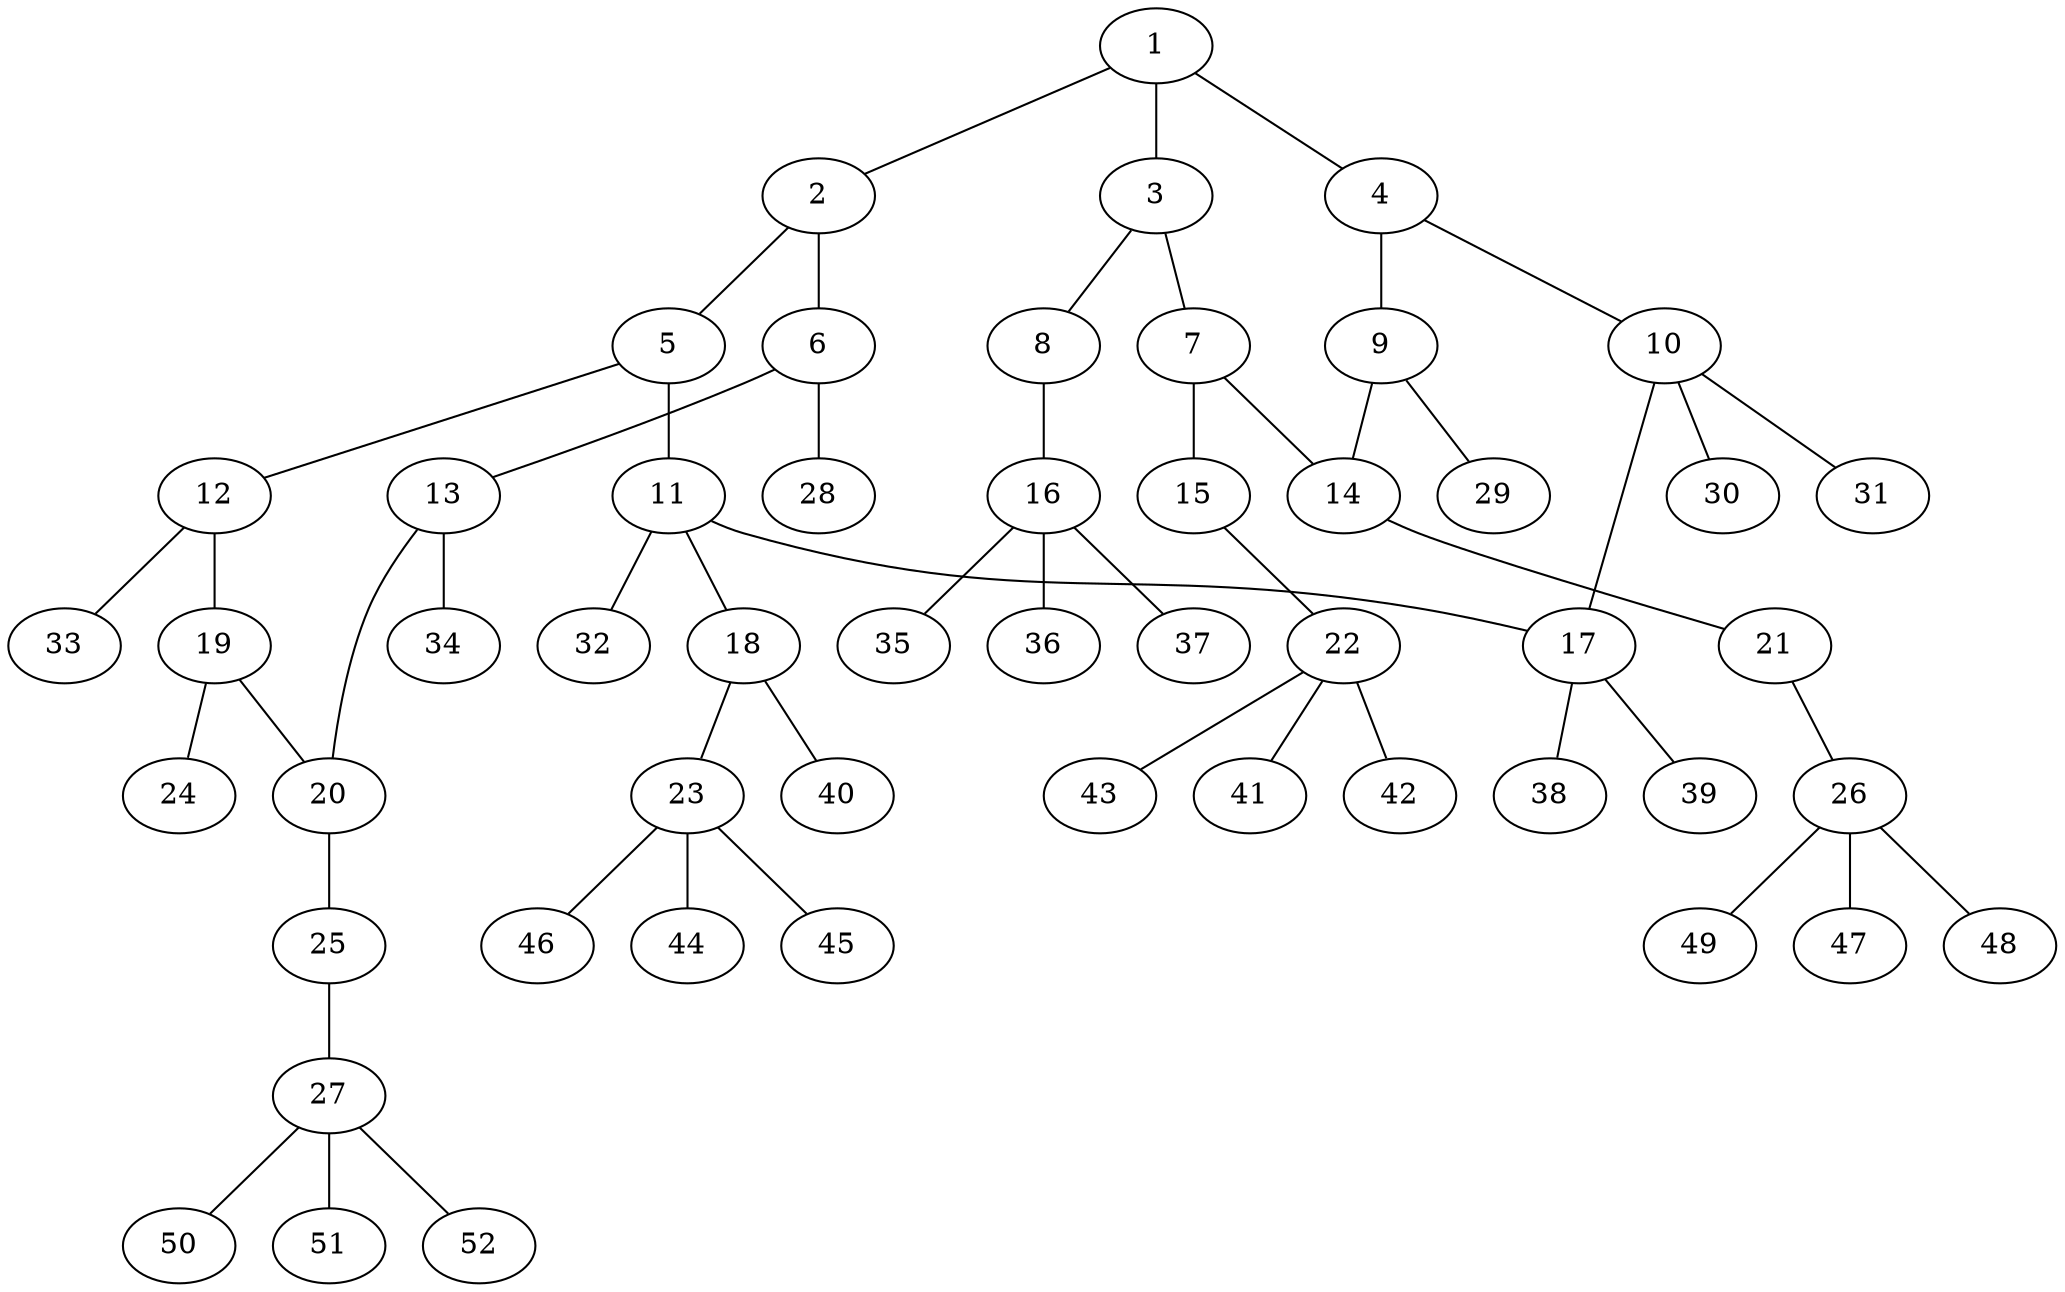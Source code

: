 graph molecule_4088 {
	1	 [chem=C];
	2	 [chem=C];
	1 -- 2	 [valence=1];
	3	 [chem=C];
	1 -- 3	 [valence=1];
	4	 [chem=C];
	1 -- 4	 [valence=2];
	5	 [chem=C];
	2 -- 5	 [valence=1];
	6	 [chem=C];
	2 -- 6	 [valence=2];
	7	 [chem=C];
	3 -- 7	 [valence=2];
	8	 [chem=O];
	3 -- 8	 [valence=1];
	9	 [chem=C];
	4 -- 9	 [valence=1];
	10	 [chem=C];
	4 -- 10	 [valence=1];
	11	 [chem=C];
	5 -- 11	 [valence=1];
	12	 [chem=C];
	5 -- 12	 [valence=2];
	13	 [chem=C];
	6 -- 13	 [valence=1];
	28	 [chem=H];
	6 -- 28	 [valence=1];
	14	 [chem=C];
	7 -- 14	 [valence=1];
	15	 [chem=O];
	7 -- 15	 [valence=1];
	16	 [chem=C];
	8 -- 16	 [valence=1];
	9 -- 14	 [valence=2];
	29	 [chem=H];
	9 -- 29	 [valence=1];
	17	 [chem=C];
	10 -- 17	 [valence=1];
	30	 [chem=H];
	10 -- 30	 [valence=1];
	31	 [chem=H];
	10 -- 31	 [valence=1];
	11 -- 17	 [valence=1];
	18	 [chem=N];
	11 -- 18	 [valence=1];
	32	 [chem=H];
	11 -- 32	 [valence=1];
	19	 [chem=C];
	12 -- 19	 [valence=1];
	33	 [chem=H];
	12 -- 33	 [valence=1];
	20	 [chem=C];
	13 -- 20	 [valence=2];
	34	 [chem=H];
	13 -- 34	 [valence=1];
	21	 [chem=O];
	14 -- 21	 [valence=1];
	22	 [chem=C];
	15 -- 22	 [valence=1];
	35	 [chem=H];
	16 -- 35	 [valence=1];
	36	 [chem=H];
	16 -- 36	 [valence=1];
	37	 [chem=H];
	16 -- 37	 [valence=1];
	38	 [chem=H];
	17 -- 38	 [valence=1];
	39	 [chem=H];
	17 -- 39	 [valence=1];
	23	 [chem=C];
	18 -- 23	 [valence=1];
	40	 [chem=H];
	18 -- 40	 [valence=1];
	19 -- 20	 [valence=1];
	24	 [chem=O];
	19 -- 24	 [valence=2];
	25	 [chem=O];
	20 -- 25	 [valence=1];
	26	 [chem=C];
	21 -- 26	 [valence=1];
	41	 [chem=H];
	22 -- 41	 [valence=1];
	42	 [chem=H];
	22 -- 42	 [valence=1];
	43	 [chem=H];
	22 -- 43	 [valence=1];
	44	 [chem=H];
	23 -- 44	 [valence=1];
	45	 [chem=H];
	23 -- 45	 [valence=1];
	46	 [chem=H];
	23 -- 46	 [valence=1];
	27	 [chem=C];
	25 -- 27	 [valence=1];
	47	 [chem=H];
	26 -- 47	 [valence=1];
	48	 [chem=H];
	26 -- 48	 [valence=1];
	49	 [chem=H];
	26 -- 49	 [valence=1];
	50	 [chem=H];
	27 -- 50	 [valence=1];
	51	 [chem=H];
	27 -- 51	 [valence=1];
	52	 [chem=H];
	27 -- 52	 [valence=1];
}
